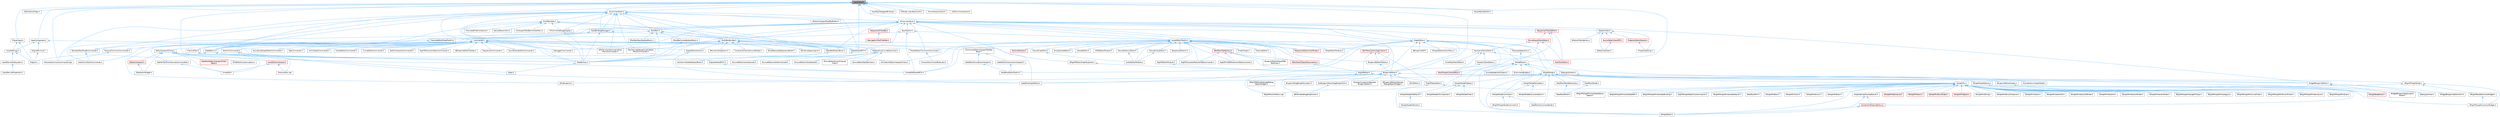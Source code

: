 digraph "InputChord.h"
{
 // INTERACTIVE_SVG=YES
 // LATEX_PDF_SIZE
  bgcolor="transparent";
  edge [fontname=Helvetica,fontsize=10,labelfontname=Helvetica,labelfontsize=10];
  node [fontname=Helvetica,fontsize=10,shape=box,height=0.2,width=0.4];
  Node1 [id="Node000001",label="InputChord.h",height=0.2,width=0.4,color="gray40", fillcolor="grey60", style="filled", fontcolor="black",tooltip=" "];
  Node1 -> Node2 [id="edge1_Node000001_Node000002",dir="back",color="steelblue1",style="solid",tooltip=" "];
  Node2 [id="Node000002",label="BlueprintEditor.h",height=0.2,width=0.4,color="grey40", fillcolor="white", style="filled",URL="$df/d7d/BlueprintEditor_8h.html",tooltip=" "];
  Node2 -> Node3 [id="edge2_Node000002_Node000003",dir="back",color="steelblue1",style="solid",tooltip=" "];
  Node3 [id="Node000003",label="BPVariableDragDropAction.h",height=0.2,width=0.4,color="grey40", fillcolor="white", style="filled",URL="$dd/d23/BPVariableDragDropAction_8h.html",tooltip=" "];
  Node2 -> Node4 [id="edge3_Node000002_Node000004",dir="back",color="steelblue1",style="solid",tooltip=" "];
  Node4 [id="Node000004",label="BlueprintDragDropMenuItem.h",height=0.2,width=0.4,color="grey40", fillcolor="white", style="filled",URL="$dc/deb/BlueprintDragDropMenuItem_8h.html",tooltip=" "];
  Node2 -> Node5 [id="edge4_Node000002_Node000005",dir="back",color="steelblue1",style="solid",tooltip=" "];
  Node5 [id="Node000005",label="BlueprintEditorModes.h",height=0.2,width=0.4,color="grey40", fillcolor="white", style="filled",URL="$d9/d70/BlueprintEditorModes_8h.html",tooltip=" "];
  Node5 -> Node6 [id="edge5_Node000005_Node000006",dir="back",color="steelblue1",style="solid",tooltip=" "];
  Node6 [id="Node000006",label="WidgetBlueprintApplication\lMode.h",height=0.2,width=0.4,color="grey40", fillcolor="white", style="filled",URL="$d3/d40/WidgetBlueprintApplicationMode_8h.html",tooltip=" "];
  Node2 -> Node7 [id="edge6_Node000002_Node000007",dir="back",color="steelblue1",style="solid",tooltip=" "];
  Node7 [id="Node000007",label="IDisplayClusterConfigurator\lBlueprintEditor.h",height=0.2,width=0.4,color="grey40", fillcolor="white", style="filled",URL="$dd/d4b/IDisplayClusterConfiguratorBlueprintEditor_8h.html",tooltip=" "];
  Node2 -> Node8 [id="edge7_Node000002_Node000008",dir="back",color="steelblue1",style="solid",tooltip=" "];
  Node8 [id="Node000008",label="MyBlueprintItemDragDropAction.h",height=0.2,width=0.4,color="grey40", fillcolor="white", style="filled",URL="$da/d11/MyBlueprintItemDragDropAction_8h.html",tooltip=" "];
  Node8 -> Node3 [id="edge8_Node000008_Node000003",dir="back",color="steelblue1",style="solid",tooltip=" "];
  Node2 -> Node9 [id="edge9_Node000002_Node000009",dir="back",color="steelblue1",style="solid",tooltip=" "];
  Node9 [id="Node000009",label="SBlueprintEditorSelected\lDebugObjectWidget.h",height=0.2,width=0.4,color="grey40", fillcolor="white", style="filled",URL="$de/d6c/SBlueprintEditorSelectedDebugObjectWidget_8h.html",tooltip=" "];
  Node2 -> Node10 [id="edge10_Node000002_Node000010",dir="back",color="steelblue1",style="solid",tooltip=" "];
  Node10 [id="Node000010",label="SMyBlueprint.h",height=0.2,width=0.4,color="grey40", fillcolor="white", style="filled",URL="$d3/d34/SMyBlueprint_8h.html",tooltip=" "];
  Node2 -> Node11 [id="edge11_Node000002_Node000011",dir="back",color="steelblue1",style="solid",tooltip=" "];
  Node11 [id="Node000011",label="SSCSEditor.h",height=0.2,width=0.4,color="grey40", fillcolor="white", style="filled",URL="$d0/d2e/SSCSEditor_8h.html",tooltip=" "];
  Node2 -> Node12 [id="edge12_Node000002_Node000012",dir="back",color="steelblue1",style="solid",tooltip=" "];
  Node12 [id="Node000012",label="WidgetBlueprintEditor.h",height=0.2,width=0.4,color="grey40", fillcolor="white", style="filled",URL="$d6/d04/WidgetBlueprintEditor_8h.html",tooltip=" "];
  Node12 -> Node13 [id="edge13_Node000012_Node000013",dir="back",color="steelblue1",style="solid",tooltip=" "];
  Node13 [id="Node000013",label="SDesignerView.h",height=0.2,width=0.4,color="grey40", fillcolor="white", style="filled",URL="$d2/d14/SDesignerView_8h.html",tooltip=" "];
  Node12 -> Node6 [id="edge14_Node000012_Node000006",dir="back",color="steelblue1",style="solid",tooltip=" "];
  Node12 -> Node14 [id="edge15_Node000012_Node000014",dir="back",color="steelblue1",style="solid",tooltip=" "];
  Node14 [id="Node000014",label="WidgetBlueprintEditorUtils.h",height=0.2,width=0.4,color="grey40", fillcolor="white", style="filled",URL="$d9/df7/WidgetBlueprintEditorUtils_8h.html",tooltip=" "];
  Node1 -> Node15 [id="edge16_Node000001_Node000015",dir="back",color="steelblue1",style="solid",tooltip=" "];
  Node15 [id="Node000015",label="EditorShowFlags.h",height=0.2,width=0.4,color="grey40", fillcolor="white", style="filled",URL="$d2/d28/EditorShowFlags_8h.html",tooltip=" "];
  Node1 -> Node16 [id="edge17_Node000001_Node000016",dir="back",color="steelblue1",style="solid",tooltip=" "];
  Node16 [id="Node000016",label="GraphEditor.h",height=0.2,width=0.4,color="grey40", fillcolor="white", style="filled",URL="$dc/dc5/GraphEditor_8h.html",tooltip=" "];
  Node16 -> Node2 [id="edge18_Node000016_Node000002",dir="back",color="steelblue1",style="solid",tooltip=" "];
  Node16 -> Node17 [id="edge19_Node000016_Node000017",dir="back",color="steelblue1",style="solid",tooltip=" "];
  Node17 [id="Node000017",label="DataflowEditorToolkit.h",height=0.2,width=0.4,color="grey40", fillcolor="white", style="filled",URL="$d8/d80/DataflowEditorToolkit_8h.html",tooltip=" "];
  Node16 -> Node18 [id="edge20_Node000016_Node000018",dir="back",color="steelblue1",style="solid",tooltip=" "];
  Node18 [id="Node000018",label="DataflowGraphEditor.h",height=0.2,width=0.4,color="grey40", fillcolor="white", style="filled",URL="$d4/dfa/DataflowGraphEditor_8h.html",tooltip=" "];
  Node16 -> Node19 [id="edge21_Node000016_Node000019",dir="back",color="steelblue1",style="solid",tooltip=" "];
  Node19 [id="Node000019",label="GraphEditorModule.h",height=0.2,width=0.4,color="grey40", fillcolor="white", style="filled",URL="$dc/db9/GraphEditorModule_8h.html",tooltip=" "];
  Node16 -> Node20 [id="edge22_Node000016_Node000020",dir="back",color="steelblue1",style="solid",tooltip=" "];
  Node20 [id="Node000020",label="MarqueeOperation.h",height=0.2,width=0.4,color="grey40", fillcolor="white", style="filled",URL="$df/d01/MarqueeOperation_8h.html",tooltip=" "];
  Node20 -> Node21 [id="edge23_Node000020_Node000021",dir="back",color="steelblue1",style="solid",tooltip=" "];
  Node21 [id="Node000021",label="SNodePanel.h",height=0.2,width=0.4,color="grey40", fillcolor="white", style="filled",URL="$da/db1/SNodePanel_8h.html",tooltip=" "];
  Node21 -> Node22 [id="edge24_Node000021_Node000022",dir="back",color="steelblue1",style="solid",tooltip=" "];
  Node22 [id="Node000022",label="KismetNodeInfoContext.h",height=0.2,width=0.4,color="grey40", fillcolor="white", style="filled",URL="$d3/dfc/KismetNodeInfoContext_8h.html",tooltip=" "];
  Node21 -> Node23 [id="edge25_Node000021_Node000023",dir="back",color="steelblue1",style="solid",tooltip=" "];
  Node23 [id="Node000023",label="RigVMEditor.h",height=0.2,width=0.4,color="grey40", fillcolor="white", style="filled",URL="$d3/d13/RigVMEditor_8h.html",tooltip=" "];
  Node23 -> Node24 [id="edge26_Node000023_Node000024",dir="back",color="steelblue1",style="solid",tooltip=" "];
  Node24 [id="Node000024",label="RigVMNewEditor.h",height=0.2,width=0.4,color="grey40", fillcolor="white", style="filled",URL="$df/dd1/RigVMNewEditor_8h.html",tooltip=" "];
  Node24 -> Node25 [id="edge27_Node000024_Node000025",dir="back",color="steelblue1",style="solid",tooltip=" "];
  Node25 [id="Node000025",label="RigVMGraphDetailCustomization.h",height=0.2,width=0.4,color="grey40", fillcolor="white", style="filled",URL="$da/d8c/RigVMGraphDetailCustomization_8h.html",tooltip=" "];
  Node24 -> Node26 [id="edge28_Node000024_Node000026",dir="back",color="steelblue1",style="solid",tooltip=" "];
  Node26 [id="Node000026",label="SRigVMActionMenu.cpp",height=0.2,width=0.4,color="grey40", fillcolor="white", style="filled",URL="$dc/d4c/SRigVMActionMenu_8cpp.html",tooltip=" "];
  Node23 -> Node26 [id="edge29_Node000023_Node000026",dir="back",color="steelblue1",style="solid",tooltip=" "];
  Node23 -> Node27 [id="edge30_Node000023_Node000027",dir="back",color="steelblue1",style="solid",tooltip=" "];
  Node27 [id="Node000027",label="SRigVMEditorSelectedDebug\lObjectWidget.h",height=0.2,width=0.4,color="grey40", fillcolor="white", style="filled",URL="$d9/dcd/SRigVMEditorSelectedDebugObjectWidget_8h.html",tooltip=" "];
  Node21 -> Node28 [id="edge31_Node000021_Node000028",dir="back",color="steelblue1",style="solid",tooltip=" "];
  Node28 [id="Node000028",label="SCommentBubble.h",height=0.2,width=0.4,color="grey40", fillcolor="white", style="filled",URL="$d9/d84/SCommentBubble_8h.html",tooltip=" "];
  Node21 -> Node29 [id="edge32_Node000021_Node000029",dir="back",color="steelblue1",style="solid",tooltip=" "];
  Node29 [id="Node000029",label="SDesignSurface.h",height=0.2,width=0.4,color="grey40", fillcolor="white", style="filled",URL="$d0/d2a/SDesignSurface_8h.html",tooltip=" "];
  Node29 -> Node13 [id="edge33_Node000029_Node000013",dir="back",color="steelblue1",style="solid",tooltip=" "];
  Node21 -> Node30 [id="edge34_Node000021_Node000030",dir="back",color="steelblue1",style="solid",tooltip=" "];
  Node30 [id="Node000030",label="SGraphNode.h",height=0.2,width=0.4,color="grey40", fillcolor="white", style="filled",URL="$d2/d30/SGraphNode_8h.html",tooltip=" "];
  Node30 -> Node18 [id="edge35_Node000030_Node000018",dir="back",color="steelblue1",style="solid",tooltip=" "];
  Node30 -> Node31 [id="edge36_Node000030_Node000031",dir="back",color="steelblue1",style="solid",tooltip=" "];
  Node31 [id="Node000031",label="DataflowSCommentNode.h",height=0.2,width=0.4,color="grey40", fillcolor="white", style="filled",URL="$de/dd7/DataflowSCommentNode_8h.html",tooltip=" "];
  Node30 -> Node32 [id="edge37_Node000030_Node000032",dir="back",color="steelblue1",style="solid",tooltip=" "];
  Node32 [id="Node000032",label="DataflowSNode.h",height=0.2,width=0.4,color="grey40", fillcolor="white", style="filled",URL="$d8/d5a/DataflowSNode_8h.html",tooltip=" "];
  Node32 -> Node33 [id="edge38_Node000032_Node000033",dir="back",color="steelblue1",style="solid",tooltip=" "];
  Node33 [id="Node000033",label="DataflowEditor.h",height=0.2,width=0.4,color="grey40", fillcolor="white", style="filled",URL="$d9/d93/DataflowEditor_8h.html",tooltip=" "];
  Node30 -> Node34 [id="edge39_Node000030_Node000034",dir="back",color="steelblue1",style="solid",tooltip=" "];
  Node34 [id="Node000034",label="DataflowSNodeFactories.h",height=0.2,width=0.4,color="grey40", fillcolor="white", style="filled",URL="$dc/d28/DataflowSNodeFactories_8h.html",tooltip=" "];
  Node34 -> Node33 [id="edge40_Node000034_Node000033",dir="back",color="steelblue1",style="solid",tooltip=" "];
  Node30 -> Node35 [id="edge41_Node000030_Node000035",dir="back",color="steelblue1",style="solid",tooltip=" "];
  Node35 [id="Node000035",label="SGraphNodeDefault.h",height=0.2,width=0.4,color="grey40", fillcolor="white", style="filled",URL="$de/daa/SGraphNodeDefault_8h.html",tooltip=" "];
  Node35 -> Node36 [id="edge42_Node000035_Node000036",dir="back",color="steelblue1",style="solid",tooltip=" "];
  Node36 [id="Node000036",label="SGraphNodeKnot.h",height=0.2,width=0.4,color="red", fillcolor="#FFF0F0", style="filled",URL="$da/da5/SGraphNodeKnot_8h.html",tooltip=" "];
  Node30 -> Node38 [id="edge43_Node000030_Node000038",dir="back",color="steelblue1",style="solid",tooltip=" "];
  Node38 [id="Node000038",label="SGraphNodeK2Base.h",height=0.2,width=0.4,color="grey40", fillcolor="white", style="filled",URL="$de/d4a/SGraphNodeK2Base_8h.html",tooltip=" "];
  Node38 -> Node39 [id="edge44_Node000038_Node000039",dir="back",color="steelblue1",style="solid",tooltip=" "];
  Node39 [id="Node000039",label="SGraphNodeK2Composite.h",height=0.2,width=0.4,color="grey40", fillcolor="white", style="filled",URL="$d9/d1f/SGraphNodeK2Composite_8h.html",tooltip=" "];
  Node38 -> Node40 [id="edge45_Node000038_Node000040",dir="back",color="steelblue1",style="solid",tooltip=" "];
  Node40 [id="Node000040",label="SGraphNodeK2Default.h",height=0.2,width=0.4,color="grey40", fillcolor="white", style="filled",URL="$d6/dba/SGraphNodeK2Default_8h.html",tooltip=" "];
  Node40 -> Node41 [id="edge46_Node000040_Node000041",dir="back",color="steelblue1",style="solid",tooltip=" "];
  Node41 [id="Node000041",label="SGraphNodeK2Event.h",height=0.2,width=0.4,color="grey40", fillcolor="white", style="filled",URL="$de/d09/SGraphNodeK2Event_8h.html",tooltip=" "];
  Node38 -> Node42 [id="edge47_Node000038_Node000042",dir="back",color="steelblue1",style="solid",tooltip=" "];
  Node42 [id="Node000042",label="SGraphNodeK2Var.h",height=0.2,width=0.4,color="grey40", fillcolor="white", style="filled",URL="$d3/d75/SGraphNodeK2Var_8h.html",tooltip=" "];
  Node30 -> Node43 [id="edge48_Node000030_Node000043",dir="back",color="steelblue1",style="solid",tooltip=" "];
  Node43 [id="Node000043",label="SGraphNodeResizable.h",height=0.2,width=0.4,color="grey40", fillcolor="white", style="filled",URL="$da/d09/SGraphNodeResizable_8h.html",tooltip=" "];
  Node43 -> Node44 [id="edge49_Node000043_Node000044",dir="back",color="steelblue1",style="solid",tooltip=" "];
  Node44 [id="Node000044",label="SGraphNodeComment.h",height=0.2,width=0.4,color="grey40", fillcolor="white", style="filled",URL="$d7/db6/SGraphNodeComment_8h.html",tooltip=" "];
  Node44 -> Node31 [id="edge50_Node000044_Node000031",dir="back",color="steelblue1",style="solid",tooltip=" "];
  Node44 -> Node45 [id="edge51_Node000044_Node000045",dir="back",color="steelblue1",style="solid",tooltip=" "];
  Node45 [id="Node000045",label="SRigVMGraphNodeComment.h",height=0.2,width=0.4,color="grey40", fillcolor="white", style="filled",URL="$d0/d18/SRigVMGraphNodeComment_8h.html",tooltip=" "];
  Node43 -> Node46 [id="edge52_Node000043_Node000046",dir="back",color="steelblue1",style="solid",tooltip=" "];
  Node46 [id="Node000046",label="SGraphNodeDocumentation.h",height=0.2,width=0.4,color="grey40", fillcolor="white", style="filled",URL="$de/d42/SGraphNodeDocumentation_8h.html",tooltip=" "];
  Node30 -> Node47 [id="edge53_Node000030_Node000047",dir="back",color="steelblue1",style="solid",tooltip=" "];
  Node47 [id="Node000047",label="SGraphPanel.h",height=0.2,width=0.4,color="grey40", fillcolor="white", style="filled",URL="$d2/dcf/SGraphPanel_8h.html",tooltip=" "];
  Node30 -> Node48 [id="edge54_Node000030_Node000048",dir="back",color="steelblue1",style="solid",tooltip=" "];
  Node48 [id="Node000048",label="SGraphPin.h",height=0.2,width=0.4,color="grey40", fillcolor="white", style="filled",URL="$d1/dd1/SGraphPin_8h.html",tooltip=" "];
  Node48 -> Node49 [id="edge55_Node000048_Node000049",dir="back",color="steelblue1",style="solid",tooltip=" "];
  Node49 [id="Node000049",label="ConnectionDrawingPolicy.h",height=0.2,width=0.4,color="red", fillcolor="#FFF0F0", style="filled",URL="$d5/dc8/ConnectionDrawingPolicy_8h.html",tooltip=" "];
  Node49 -> Node47 [id="edge56_Node000049_Node000047",dir="back",color="steelblue1",style="solid",tooltip=" "];
  Node48 -> Node54 [id="edge57_Node000048_Node000054",dir="back",color="steelblue1",style="solid",tooltip=" "];
  Node54 [id="Node000054",label="DataflowSPin.h",height=0.2,width=0.4,color="grey40", fillcolor="white", style="filled",URL="$d2/de1/DataflowSPin_8h.html",tooltip=" "];
  Node48 -> Node55 [id="edge58_Node000048_Node000055",dir="back",color="steelblue1",style="solid",tooltip=" "];
  Node55 [id="Node000055",label="GraphSplineOverlapResult.h",height=0.2,width=0.4,color="grey40", fillcolor="white", style="filled",URL="$dc/d14/GraphSplineOverlapResult_8h.html",tooltip=" "];
  Node55 -> Node49 [id="edge59_Node000055_Node000049",dir="back",color="steelblue1",style="solid",tooltip=" "];
  Node55 -> Node47 [id="edge60_Node000055_Node000047",dir="back",color="steelblue1",style="solid",tooltip=" "];
  Node48 -> Node25 [id="edge61_Node000048_Node000025",dir="back",color="steelblue1",style="solid",tooltip=" "];
  Node48 -> Node36 [id="edge62_Node000048_Node000036",dir="back",color="steelblue1",style="solid",tooltip=" "];
  Node48 -> Node47 [id="edge63_Node000048_Node000047",dir="back",color="steelblue1",style="solid",tooltip=" "];
  Node48 -> Node56 [id="edge64_Node000048_Node000056",dir="back",color="steelblue1",style="solid",tooltip=" "];
  Node56 [id="Node000056",label="SGraphPinBool.h",height=0.2,width=0.4,color="grey40", fillcolor="white", style="filled",URL="$d8/d82/SGraphPinBool_8h.html",tooltip=" "];
  Node48 -> Node57 [id="edge65_Node000048_Node000057",dir="back",color="steelblue1",style="solid",tooltip=" "];
  Node57 [id="Node000057",label="SGraphPinColor.h",height=0.2,width=0.4,color="grey40", fillcolor="white", style="filled",URL="$dd/d8d/SGraphPinColor_8h.html",tooltip=" "];
  Node48 -> Node58 [id="edge66_Node000048_Node000058",dir="back",color="steelblue1",style="solid",tooltip=" "];
  Node58 [id="Node000058",label="SGraphPinEnum.h",height=0.2,width=0.4,color="grey40", fillcolor="white", style="filled",URL="$dc/d1a/SGraphPinEnum_8h.html",tooltip=" "];
  Node48 -> Node59 [id="edge67_Node000048_Node000059",dir="back",color="steelblue1",style="solid",tooltip=" "];
  Node59 [id="Node000059",label="SGraphPinExec.h",height=0.2,width=0.4,color="grey40", fillcolor="white", style="filled",URL="$d1/d4c/SGraphPinExec_8h.html",tooltip=" "];
  Node48 -> Node60 [id="edge68_Node000048_Node000060",dir="back",color="steelblue1",style="solid",tooltip=" "];
  Node60 [id="Node000060",label="SGraphPinNameList.h",height=0.2,width=0.4,color="red", fillcolor="#FFF0F0", style="filled",URL="$d4/d09/SGraphPinNameList_8h.html",tooltip=" "];
  Node48 -> Node62 [id="edge69_Node000048_Node000062",dir="back",color="steelblue1",style="solid",tooltip=" "];
  Node62 [id="Node000062",label="SGraphPinNum.h",height=0.2,width=0.4,color="red", fillcolor="#FFF0F0", style="filled",URL="$d7/da4/SGraphPinNum_8h.html",tooltip=" "];
  Node48 -> Node64 [id="edge70_Node000048_Node000064",dir="back",color="steelblue1",style="solid",tooltip=" "];
  Node64 [id="Node000064",label="SGraphPinNumSlider.h",height=0.2,width=0.4,color="red", fillcolor="#FFF0F0", style="filled",URL="$d5/d00/SGraphPinNumSlider_8h.html",tooltip=" "];
  Node48 -> Node66 [id="edge71_Node000048_Node000066",dir="back",color="steelblue1",style="solid",tooltip=" "];
  Node66 [id="Node000066",label="SGraphPinObject.h",height=0.2,width=0.4,color="red", fillcolor="#FFF0F0", style="filled",URL="$da/dd6/SGraphPinObject_8h.html",tooltip=" "];
  Node48 -> Node68 [id="edge72_Node000048_Node000068",dir="back",color="steelblue1",style="solid",tooltip=" "];
  Node68 [id="Node000068",label="SGraphPinString.h",height=0.2,width=0.4,color="grey40", fillcolor="white", style="filled",URL="$d0/d49/SGraphPinString_8h.html",tooltip=" "];
  Node48 -> Node69 [id="edge73_Node000048_Node000069",dir="back",color="steelblue1",style="solid",tooltip=" "];
  Node69 [id="Node000069",label="SGraphPinStructInstance.h",height=0.2,width=0.4,color="grey40", fillcolor="white", style="filled",URL="$db/d8b/SGraphPinStructInstance_8h.html",tooltip=" "];
  Node48 -> Node70 [id="edge74_Node000048_Node000070",dir="back",color="steelblue1",style="solid",tooltip=" "];
  Node70 [id="Node000070",label="SGraphPinVector.h",height=0.2,width=0.4,color="grey40", fillcolor="white", style="filled",URL="$d8/de7/SGraphPinVector_8h.html",tooltip=" "];
  Node48 -> Node71 [id="edge75_Node000048_Node000071",dir="back",color="steelblue1",style="solid",tooltip=" "];
  Node71 [id="Node000071",label="SGraphPinVector2D.h",height=0.2,width=0.4,color="grey40", fillcolor="white", style="filled",URL="$d7/d67/SGraphPinVector2D_8h.html",tooltip=" "];
  Node48 -> Node72 [id="edge76_Node000048_Node000072",dir="back",color="steelblue1",style="solid",tooltip=" "];
  Node72 [id="Node000072",label="SGraphPinVector2DSlider.h",height=0.2,width=0.4,color="grey40", fillcolor="white", style="filled",URL="$d7/d05/SGraphPinVector2DSlider_8h.html",tooltip=" "];
  Node48 -> Node73 [id="edge77_Node000048_Node000073",dir="back",color="steelblue1",style="solid",tooltip=" "];
  Node73 [id="Node000073",label="SGraphPinVector4.h",height=0.2,width=0.4,color="grey40", fillcolor="white", style="filled",URL="$d4/d94/SGraphPinVector4_8h.html",tooltip=" "];
  Node48 -> Node74 [id="edge78_Node000048_Node000074",dir="back",color="steelblue1",style="solid",tooltip=" "];
  Node74 [id="Node000074",label="SGraphPinVector4Slider.h",height=0.2,width=0.4,color="grey40", fillcolor="white", style="filled",URL="$d9/db8/SGraphPinVector4Slider_8h.html",tooltip=" "];
  Node48 -> Node75 [id="edge79_Node000048_Node000075",dir="back",color="steelblue1",style="solid",tooltip=" "];
  Node75 [id="Node000075",label="SGraphPinVectorSlider.h",height=0.2,width=0.4,color="grey40", fillcolor="white", style="filled",URL="$dc/d38/SGraphPinVectorSlider_8h.html",tooltip=" "];
  Node48 -> Node76 [id="edge80_Node000048_Node000076",dir="back",color="steelblue1",style="solid",tooltip=" "];
  Node76 [id="Node000076",label="SRigVMGraphChangePinType.h",height=0.2,width=0.4,color="grey40", fillcolor="white", style="filled",URL="$d4/da7/SRigVMGraphChangePinType_8h.html",tooltip=" "];
  Node48 -> Node77 [id="edge81_Node000048_Node000077",dir="back",color="steelblue1",style="solid",tooltip=" "];
  Node77 [id="Node000077",label="SRigVMGraphPinCategory.h",height=0.2,width=0.4,color="grey40", fillcolor="white", style="filled",URL="$da/d67/SRigVMGraphPinCategory_8h.html",tooltip=" "];
  Node48 -> Node78 [id="edge82_Node000048_Node000078",dir="back",color="steelblue1",style="solid",tooltip=" "];
  Node78 [id="Node000078",label="SRigVMGraphPinCurveFloat.h",height=0.2,width=0.4,color="grey40", fillcolor="white", style="filled",URL="$d3/d13/SRigVMGraphPinCurveFloat_8h.html",tooltip=" "];
  Node48 -> Node79 [id="edge83_Node000048_Node000079",dir="back",color="steelblue1",style="solid",tooltip=" "];
  Node79 [id="Node000079",label="SRigVMGraphPinEnumPicker.h",height=0.2,width=0.4,color="grey40", fillcolor="white", style="filled",URL="$d9/dd1/SRigVMGraphPinEnumPicker_8h.html",tooltip=" "];
  Node48 -> Node80 [id="edge84_Node000048_Node000080",dir="back",color="steelblue1",style="solid",tooltip=" "];
  Node80 [id="Node000080",label="SRigVMGraphPinNameList.h",height=0.2,width=0.4,color="grey40", fillcolor="white", style="filled",URL="$d7/dfc/SRigVMGraphPinNameList_8h.html",tooltip=" "];
  Node48 -> Node81 [id="edge85_Node000048_Node000081",dir="back",color="steelblue1",style="solid",tooltip=" "];
  Node81 [id="Node000081",label="SRigVMGraphPinQuat.h",height=0.2,width=0.4,color="grey40", fillcolor="white", style="filled",URL="$de/dda/SRigVMGraphPinQuat_8h.html",tooltip=" "];
  Node48 -> Node82 [id="edge86_Node000048_Node000082",dir="back",color="steelblue1",style="solid",tooltip=" "];
  Node82 [id="Node000082",label="SRigVMGraphPinUserDataName\lSpace.h",height=0.2,width=0.4,color="grey40", fillcolor="white", style="filled",URL="$d7/dfd/SRigVMGraphPinUserDataNameSpace_8h.html",tooltip=" "];
  Node48 -> Node83 [id="edge87_Node000048_Node000083",dir="back",color="steelblue1",style="solid",tooltip=" "];
  Node83 [id="Node000083",label="SRigVMGraphPinUserDataPath.h",height=0.2,width=0.4,color="grey40", fillcolor="white", style="filled",URL="$d5/d31/SRigVMGraphPinUserDataPath_8h.html",tooltip=" "];
  Node48 -> Node84 [id="edge88_Node000048_Node000084",dir="back",color="steelblue1",style="solid",tooltip=" "];
  Node84 [id="Node000084",label="SRigVMGraphPinVariableBinding.h",height=0.2,width=0.4,color="grey40", fillcolor="white", style="filled",URL="$db/dca/SRigVMGraphPinVariableBinding_8h.html",tooltip=" "];
  Node48 -> Node85 [id="edge89_Node000048_Node000085",dir="back",color="steelblue1",style="solid",tooltip=" "];
  Node85 [id="Node000085",label="SRigVMGraphPinVariableName.h",height=0.2,width=0.4,color="grey40", fillcolor="white", style="filled",URL="$d0/da1/SRigVMGraphPinVariableName_8h.html",tooltip=" "];
  Node48 -> Node86 [id="edge90_Node000048_Node000086",dir="back",color="steelblue1",style="solid",tooltip=" "];
  Node86 [id="Node000086",label="SRigVMSwapFunctionsWidget.h",height=0.2,width=0.4,color="grey40", fillcolor="white", style="filled",URL="$d0/da2/SRigVMSwapFunctionsWidget_8h.html",tooltip=" "];
  Node30 -> Node87 [id="edge91_Node000030_Node000087",dir="back",color="steelblue1",style="solid",tooltip=" "];
  Node87 [id="Node000087",label="SRigVMGraphNode.h",height=0.2,width=0.4,color="grey40", fillcolor="white", style="filled",URL="$d0/d1e/SRigVMGraphNode_8h.html",tooltip=" "];
  Node87 -> Node25 [id="edge92_Node000087_Node000025",dir="back",color="steelblue1",style="solid",tooltip=" "];
  Node87 -> Node88 [id="edge93_Node000087_Node000088",dir="back",color="steelblue1",style="solid",tooltip=" "];
  Node88 [id="Node000088",label="SRigVMNodePreviewWidget.h",height=0.2,width=0.4,color="grey40", fillcolor="white", style="filled",URL="$d5/d72/SRigVMNodePreviewWidget_8h.html",tooltip=" "];
  Node88 -> Node86 [id="edge94_Node000088_Node000086",dir="back",color="steelblue1",style="solid",tooltip=" "];
  Node87 -> Node86 [id="edge95_Node000087_Node000086",dir="back",color="steelblue1",style="solid",tooltip=" "];
  Node30 -> Node89 [id="edge96_Node000030_Node000089",dir="back",color="steelblue1",style="solid",tooltip=" "];
  Node89 [id="Node000089",label="SoundSubmixGraphNode.h",height=0.2,width=0.4,color="grey40", fillcolor="white", style="filled",URL="$d5/d09/SoundSubmixGraphNode_8h.html",tooltip=" "];
  Node21 -> Node44 [id="edge97_Node000021_Node000044",dir="back",color="steelblue1",style="solid",tooltip=" "];
  Node21 -> Node38 [id="edge98_Node000021_Node000038",dir="back",color="steelblue1",style="solid",tooltip=" "];
  Node21 -> Node47 [id="edge99_Node000021_Node000047",dir="back",color="steelblue1",style="solid",tooltip=" "];
  Node16 -> Node23 [id="edge100_Node000016_Node000023",dir="back",color="steelblue1",style="solid",tooltip=" "];
  Node16 -> Node90 [id="edge101_Node000016_Node000090",dir="back",color="steelblue1",style="solid",tooltip=" "];
  Node90 [id="Node000090",label="SBlueprintDiff.h",height=0.2,width=0.4,color="grey40", fillcolor="white", style="filled",URL="$de/d6d/SBlueprintDiff_8h.html",tooltip=" "];
  Node16 -> Node91 [id="edge102_Node000016_Node000091",dir="back",color="steelblue1",style="solid",tooltip=" "];
  Node91 [id="Node000091",label="SGraphEditorActionMenu.h",height=0.2,width=0.4,color="grey40", fillcolor="white", style="filled",URL="$dd/d8d/SGraphEditorActionMenu_8h.html",tooltip=" "];
  Node16 -> Node30 [id="edge103_Node000016_Node000030",dir="back",color="steelblue1",style="solid",tooltip=" "];
  Node16 -> Node47 [id="edge104_Node000016_Node000047",dir="back",color="steelblue1",style="solid",tooltip=" "];
  Node16 -> Node21 [id="edge105_Node000016_Node000021",dir="back",color="steelblue1",style="solid",tooltip=" "];
  Node16 -> Node92 [id="edge106_Node000016_Node000092",dir="back",color="steelblue1",style="solid",tooltip=" "];
  Node92 [id="Node000092",label="UnrealEdSharedPCH.h",height=0.2,width=0.4,color="grey40", fillcolor="white", style="filled",URL="$d1/de6/UnrealEdSharedPCH_8h.html",tooltip=" "];
  Node16 -> Node12 [id="edge107_Node000016_Node000012",dir="back",color="steelblue1",style="solid",tooltip=" "];
  Node1 -> Node93 [id="edge108_Node000001_Node000093",dir="back",color="steelblue1",style="solid",tooltip=" "];
  Node93 [id="Node000093",label="InputBindingManager.h",height=0.2,width=0.4,color="grey40", fillcolor="white", style="filled",URL="$dd/dcd/InputBindingManager_8h.html",tooltip=" "];
  Node93 -> Node94 [id="edge109_Node000093_Node000094",dir="back",color="steelblue1",style="solid",tooltip=" "];
  Node94 [id="Node000094",label="Commands.h",height=0.2,width=0.4,color="grey40", fillcolor="white", style="filled",URL="$d9/db3/Commands_8h.html",tooltip=" "];
  Node94 -> Node95 [id="edge110_Node000094_Node000095",dir="back",color="steelblue1",style="solid",tooltip=" "];
  Node95 [id="Node000095",label="AnimGraphCommands.h",height=0.2,width=0.4,color="grey40", fillcolor="white", style="filled",URL="$d8/d15/AnimGraphCommands_8h.html",tooltip=" "];
  Node94 -> Node96 [id="edge111_Node000094_Node000096",dir="back",color="steelblue1",style="solid",tooltip=" "];
  Node96 [id="Node000096",label="CacheEditorCommands.h",height=0.2,width=0.4,color="grey40", fillcolor="white", style="filled",URL="$d9/d0a/CacheEditorCommands_8h.html",tooltip=" "];
  Node94 -> Node97 [id="edge112_Node000094_Node000097",dir="back",color="steelblue1",style="solid",tooltip=" "];
  Node97 [id="Node000097",label="CurveEditorCommands.h",height=0.2,width=0.4,color="grey40", fillcolor="white", style="filled",URL="$d5/d47/CurveEditorCommands_8h.html",tooltip=" "];
  Node94 -> Node98 [id="edge113_Node000094_Node000098",dir="back",color="steelblue1",style="solid",tooltip=" "];
  Node98 [id="Node000098",label="DebuggerCommands.h",height=0.2,width=0.4,color="grey40", fillcolor="white", style="filled",URL="$dc/da1/DebuggerCommands_8h.html",tooltip=" "];
  Node94 -> Node99 [id="edge114_Node000094_Node000099",dir="back",color="steelblue1",style="solid",tooltip=" "];
  Node99 [id="Node000099",label="EditorViewportClient.h",height=0.2,width=0.4,color="grey40", fillcolor="white", style="filled",URL="$d4/d41/EditorViewportClient_8h.html",tooltip=" "];
  Node99 -> Node100 [id="edge115_Node000099_Node000100",dir="back",color="steelblue1",style="solid",tooltip=" "];
  Node100 [id="Node000100",label="AnimationEditorViewportClient.h",height=0.2,width=0.4,color="grey40", fillcolor="white", style="filled",URL="$d1/d45/AnimationEditorViewportClient_8h.html",tooltip=" "];
  Node99 -> Node101 [id="edge116_Node000099_Node000101",dir="back",color="steelblue1",style="solid",tooltip=" "];
  Node101 [id="Node000101",label="DataflowEditorViewportClient\lBase.h",height=0.2,width=0.4,color="red", fillcolor="#FFF0F0", style="filled",URL="$d8/ddd/DataflowEditorViewportClientBase_8h.html",tooltip=" "];
  Node99 -> Node104 [id="edge117_Node000099_Node000104",dir="back",color="steelblue1",style="solid",tooltip=" "];
  Node104 [id="Node000104",label="ISCSEditorCustomization.h",height=0.2,width=0.4,color="grey40", fillcolor="white", style="filled",URL="$de/d19/ISCSEditorCustomization_8h.html",tooltip=" "];
  Node99 -> Node105 [id="edge118_Node000099_Node000105",dir="back",color="steelblue1",style="solid",tooltip=" "];
  Node105 [id="Node000105",label="LevelEditorViewport.h",height=0.2,width=0.4,color="red", fillcolor="#FFF0F0", style="filled",URL="$d4/ddf/LevelEditorViewport_8h.html",tooltip=" "];
  Node105 -> Node110 [id="edge119_Node000105_Node000110",dir="back",color="steelblue1",style="solid",tooltip=" "];
  Node110 [id="Node000110",label="FractureTool.cpp",height=0.2,width=0.4,color="grey40", fillcolor="white", style="filled",URL="$dc/d9a/FractureTool_8cpp.html",tooltip=" "];
  Node105 -> Node111 [id="edge120_Node000105_Node000111",dir="back",color="steelblue1",style="solid",tooltip=" "];
  Node111 [id="Node000111",label="UnrealEd.h",height=0.2,width=0.4,color="grey40", fillcolor="white", style="filled",URL="$d2/d5f/UnrealEd_8h.html",tooltip=" "];
  Node99 -> Node112 [id="edge121_Node000099_Node000112",dir="back",color="steelblue1",style="solid",tooltip=" "];
  Node112 [id="Node000112",label="SEditorViewport.h",height=0.2,width=0.4,color="red", fillcolor="#FFF0F0", style="filled",URL="$dd/de0/SEditorViewport_8h.html",tooltip=" "];
  Node112 -> Node122 [id="edge122_Node000112_Node000122",dir="back",color="steelblue1",style="solid",tooltip=" "];
  Node122 [id="Node000122",label="SSkeletonWidget.h",height=0.2,width=0.4,color="grey40", fillcolor="white", style="filled",URL="$dd/da7/SSkeletonWidget_8h.html",tooltip=" "];
  Node99 -> Node122 [id="edge123_Node000099_Node000122",dir="back",color="steelblue1",style="solid",tooltip=" "];
  Node99 -> Node111 [id="edge124_Node000099_Node000111",dir="back",color="steelblue1",style="solid",tooltip=" "];
  Node99 -> Node92 [id="edge125_Node000099_Node000092",dir="back",color="steelblue1",style="solid",tooltip=" "];
  Node94 -> Node123 [id="edge126_Node000094_Node000123",dir="back",color="steelblue1",style="solid",tooltip=" "];
  Node123 [id="Node000123",label="EditorViewportCommands.h",height=0.2,width=0.4,color="grey40", fillcolor="white", style="filled",URL="$d9/de5/EditorViewportCommands_8h.html",tooltip=" "];
  Node94 -> Node124 [id="edge127_Node000094_Node000124",dir="back",color="steelblue1",style="solid",tooltip=" "];
  Node124 [id="Node000124",label="GPUSkinCacheVisualization\lMenuCommands.h",height=0.2,width=0.4,color="grey40", fillcolor="white", style="filled",URL="$d4/d2e/GPUSkinCacheVisualizationMenuCommands_8h.html",tooltip=" "];
  Node94 -> Node125 [id="edge128_Node000094_Node000125",dir="back",color="steelblue1",style="solid",tooltip=" "];
  Node125 [id="Node000125",label="GatherTextFromSourceCommandlet.h",height=0.2,width=0.4,color="grey40", fillcolor="white", style="filled",URL="$d7/ddb/GatherTextFromSourceCommandlet_8h.html",tooltip=" "];
  Node125 -> Node111 [id="edge129_Node000125_Node000111",dir="back",color="steelblue1",style="solid",tooltip=" "];
  Node94 -> Node126 [id="edge130_Node000094_Node000126",dir="back",color="steelblue1",style="solid",tooltip=" "];
  Node126 [id="Node000126",label="GenericCommands.h",height=0.2,width=0.4,color="grey40", fillcolor="white", style="filled",URL="$d8/d81/GenericCommands_8h.html",tooltip=" "];
  Node126 -> Node18 [id="edge131_Node000126_Node000018",dir="back",color="steelblue1",style="solid",tooltip=" "];
  Node126 -> Node127 [id="edge132_Node000126_Node000127",dir="back",color="steelblue1",style="solid",tooltip=" "];
  Node127 [id="Node000127",label="SlateExtras.h",height=0.2,width=0.4,color="grey40", fillcolor="white", style="filled",URL="$d8/dec/SlateExtras_8h.html",tooltip=" "];
  Node127 -> Node128 [id="edge133_Node000127_Node000128",dir="back",color="steelblue1",style="solid",tooltip=" "];
  Node128 [id="Node000128",label="Slate.h",height=0.2,width=0.4,color="grey40", fillcolor="white", style="filled",URL="$d2/dc0/Slate_8h.html",tooltip=" "];
  Node94 -> Node129 [id="edge134_Node000094_Node000129",dir="back",color="steelblue1",style="solid",tooltip=" "];
  Node129 [id="Node000129",label="GlobalEditorCommonCommands.h",height=0.2,width=0.4,color="grey40", fillcolor="white", style="filled",URL="$d3/d5f/GlobalEditorCommonCommands_8h.html",tooltip=" "];
  Node129 -> Node130 [id="edge135_Node000129_Node000130",dir="back",color="steelblue1",style="solid",tooltip=" "];
  Node130 [id="Node000130",label="FConsoleCommandExecutor.h",height=0.2,width=0.4,color="grey40", fillcolor="white", style="filled",URL="$d4/db0/FConsoleCommandExecutor_8h.html",tooltip=" "];
  Node94 -> Node131 [id="edge136_Node000094_Node000131",dir="back",color="steelblue1",style="solid",tooltip=" "];
  Node131 [id="Node000131",label="GraphEditorActions.h",height=0.2,width=0.4,color="grey40", fillcolor="white", style="filled",URL="$db/df3/GraphEditorActions_8h.html",tooltip=" "];
  Node131 -> Node18 [id="edge137_Node000131_Node000018",dir="back",color="steelblue1",style="solid",tooltip=" "];
  Node94 -> Node132 [id="edge138_Node000094_Node000132",dir="back",color="steelblue1",style="solid",tooltip=" "];
  Node132 [id="Node000132",label="InteractiveToolsCommands.h",height=0.2,width=0.4,color="grey40", fillcolor="white", style="filled",URL="$d5/d5e/InteractiveToolsCommands_8h.html",tooltip=" "];
  Node94 -> Node133 [id="edge139_Node000094_Node000133",dir="back",color="steelblue1",style="solid",tooltip=" "];
  Node133 [id="Node000133",label="PersonaCommonCommands.h",height=0.2,width=0.4,color="grey40", fillcolor="white", style="filled",URL="$d6/d3f/PersonaCommonCommands_8h.html",tooltip=" "];
  Node133 -> Node134 [id="edge140_Node000133_Node000134",dir="back",color="steelblue1",style="solid",tooltip=" "];
  Node134 [id="Node000134",label="PersonaCommonCommands.cpp",height=0.2,width=0.4,color="grey40", fillcolor="white", style="filled",URL="$d6/d4b/PersonaCommonCommands_8cpp.html",tooltip=" "];
  Node94 -> Node135 [id="edge141_Node000094_Node000135",dir="back",color="steelblue1",style="solid",tooltip=" "];
  Node135 [id="Node000135",label="RayTracingDebugVisualization\lMenuCommands.h",height=0.2,width=0.4,color="grey40", fillcolor="white", style="filled",URL="$de/d4c/RayTracingDebugVisualizationMenuCommands_8h.html",tooltip=" "];
  Node94 -> Node136 [id="edge142_Node000094_Node000136",dir="back",color="steelblue1",style="solid",tooltip=" "];
  Node136 [id="Node000136",label="RigVMExecutionStackCommands.h",height=0.2,width=0.4,color="grey40", fillcolor="white", style="filled",URL="$d9/db7/RigVMExecutionStackCommands_8h.html",tooltip=" "];
  Node94 -> Node137 [id="edge143_Node000094_Node000137",dir="back",color="steelblue1",style="solid",tooltip=" "];
  Node137 [id="Node000137",label="SBlueprintEditorToolbar.h",height=0.2,width=0.4,color="grey40", fillcolor="white", style="filled",URL="$db/df2/SBlueprintEditorToolbar_8h.html",tooltip=" "];
  Node94 -> Node10 [id="edge144_Node000094_Node000010",dir="back",color="steelblue1",style="solid",tooltip=" "];
  Node94 -> Node138 [id="edge145_Node000094_Node000138",dir="back",color="steelblue1",style="solid",tooltip=" "];
  Node138 [id="Node000138",label="SRigVMEditorGraphExplorer.h",height=0.2,width=0.4,color="grey40", fillcolor="white", style="filled",URL="$db/d11/SRigVMEditorGraphExplorer_8h.html",tooltip=" "];
  Node138 -> Node23 [id="edge146_Node000138_Node000023",dir="back",color="steelblue1",style="solid",tooltip=" "];
  Node94 -> Node139 [id="edge147_Node000094_Node000139",dir="back",color="steelblue1",style="solid",tooltip=" "];
  Node139 [id="Node000139",label="SequencerCommands.h",height=0.2,width=0.4,color="grey40", fillcolor="white", style="filled",URL="$d7/dd8/SequencerCommands_8h.html",tooltip=" "];
  Node94 -> Node140 [id="edge148_Node000094_Node000140",dir="back",color="steelblue1",style="solid",tooltip=" "];
  Node140 [id="Node000140",label="SlateBasics.h",height=0.2,width=0.4,color="grey40", fillcolor="white", style="filled",URL="$da/d2f/SlateBasics_8h.html",tooltip=" "];
  Node140 -> Node141 [id="edge149_Node000140_Node000141",dir="back",color="steelblue1",style="solid",tooltip=" "];
  Node141 [id="Node000141",label="Engine.h",height=0.2,width=0.4,color="grey40", fillcolor="white", style="filled",URL="$d1/d34/Public_2Engine_8h.html",tooltip=" "];
  Node140 -> Node128 [id="edge150_Node000140_Node000128",dir="back",color="steelblue1",style="solid",tooltip=" "];
  Node140 -> Node127 [id="edge151_Node000140_Node000127",dir="back",color="steelblue1",style="solid",tooltip=" "];
  Node140 -> Node111 [id="edge152_Node000140_Node000111",dir="back",color="steelblue1",style="solid",tooltip=" "];
  Node94 -> Node127 [id="edge153_Node000094_Node000127",dir="back",color="steelblue1",style="solid",tooltip=" "];
  Node94 -> Node142 [id="edge154_Node000094_Node000142",dir="back",color="steelblue1",style="solid",tooltip=" "];
  Node142 [id="Node000142",label="SlateSharedPCH.h",height=0.2,width=0.4,color="grey40", fillcolor="white", style="filled",URL="$d1/dfc/SlateSharedPCH_8h.html",tooltip=" "];
  Node142 -> Node143 [id="edge155_Node000142_Node000143",dir="back",color="steelblue1",style="solid",tooltip=" "];
  Node143 [id="Node000143",label="EngineSharedPCH.h",height=0.2,width=0.4,color="grey40", fillcolor="white", style="filled",URL="$dc/dbb/EngineSharedPCH_8h.html",tooltip=" "];
  Node143 -> Node92 [id="edge156_Node000143_Node000092",dir="back",color="steelblue1",style="solid",tooltip=" "];
  Node94 -> Node144 [id="edge157_Node000094_Node000144",dir="back",color="steelblue1",style="solid",tooltip=" "];
  Node144 [id="Node000144",label="SoundClassEditorCommands.h",height=0.2,width=0.4,color="grey40", fillcolor="white", style="filled",URL="$d3/d8b/SoundClassEditorCommands_8h.html",tooltip=" "];
  Node94 -> Node145 [id="edge158_Node000094_Node000145",dir="back",color="steelblue1",style="solid",tooltip=" "];
  Node145 [id="Node000145",label="SoundCueGraphEditorCommands.h",height=0.2,width=0.4,color="grey40", fillcolor="white", style="filled",URL="$d7/daf/SoundCueGraphEditorCommands_8h.html",tooltip=" "];
  Node94 -> Node146 [id="edge159_Node000094_Node000146",dir="back",color="steelblue1",style="solid",tooltip=" "];
  Node146 [id="Node000146",label="StandardToolModeCommands.h",height=0.2,width=0.4,color="grey40", fillcolor="white", style="filled",URL="$d0/db4/StandardToolModeCommands_8h.html",tooltip=" "];
  Node146 -> Node132 [id="edge160_Node000146_Node000132",dir="back",color="steelblue1",style="solid",tooltip=" "];
  Node94 -> Node147 [id="edge161_Node000094_Node000147",dir="back",color="steelblue1",style="solid",tooltip=" "];
  Node147 [id="Node000147",label="TabCommands.h",height=0.2,width=0.4,color="grey40", fillcolor="white", style="filled",URL="$d6/d87/TabCommands_8h.html",tooltip=" "];
  Node93 -> Node140 [id="edge162_Node000093_Node000140",dir="back",color="steelblue1",style="solid",tooltip=" "];
  Node93 -> Node127 [id="edge163_Node000093_Node000127",dir="back",color="steelblue1",style="solid",tooltip=" "];
  Node93 -> Node142 [id="edge164_Node000093_Node000142",dir="back",color="steelblue1",style="solid",tooltip=" "];
  Node1 -> Node148 [id="edge165_Node000001_Node000148",dir="back",color="steelblue1",style="solid",tooltip=" "];
  Node148 [id="Node000148",label="InputComponent.h",height=0.2,width=0.4,color="grey40", fillcolor="white", style="filled",URL="$d4/de7/InputComponent_8h.html",tooltip=" "];
  Node148 -> Node149 [id="edge166_Node000148_Node000149",dir="back",color="steelblue1",style="solid",tooltip=" "];
  Node149 [id="Node000149",label="EngineMinimal.h",height=0.2,width=0.4,color="grey40", fillcolor="white", style="filled",URL="$d0/d2c/EngineMinimal_8h.html",tooltip=" "];
  Node149 -> Node141 [id="edge167_Node000149_Node000141",dir="back",color="steelblue1",style="solid",tooltip=" "];
  Node148 -> Node143 [id="edge168_Node000148_Node000143",dir="back",color="steelblue1",style="solid",tooltip=" "];
  Node148 -> Node150 [id="edge169_Node000148_Node000150",dir="back",color="steelblue1",style="solid",tooltip=" "];
  Node150 [id="Node000150",label="InputSettings.h",height=0.2,width=0.4,color="grey40", fillcolor="white", style="filled",URL="$da/d88/InputSettings_8h.html",tooltip=" "];
  Node150 -> Node141 [id="edge170_Node000150_Node000141",dir="back",color="steelblue1",style="solid",tooltip=" "];
  Node150 -> Node151 [id="edge171_Node000150_Node000151",dir="back",color="steelblue1",style="solid",tooltip=" "];
  Node151 [id="Node000151",label="InputDeviceSubsystem.h",height=0.2,width=0.4,color="grey40", fillcolor="white", style="filled",URL="$db/d1d/InputDeviceSubsystem_8h.html",tooltip=" "];
  Node151 -> Node152 [id="edge172_Node000151_Node000152",dir="back",color="steelblue1",style="solid",tooltip=" "];
  Node152 [id="Node000152",label="InputDeviceProperties.h",height=0.2,width=0.4,color="grey40", fillcolor="white", style="filled",URL="$d3/d5a/InputDeviceProperties_8h.html",tooltip=" "];
  Node1 -> Node153 [id="edge173_Node000001_Node000153",dir="back",color="steelblue1",style="solid",tooltip=" "];
  Node153 [id="Node000153",label="InputKeyDelegateBinding.h",height=0.2,width=0.4,color="grey40", fillcolor="white", style="filled",URL="$d8/d40/InputKeyDelegateBinding_8h.html",tooltip=" "];
  Node1 -> Node154 [id="edge174_Node000001_Node000154",dir="back",color="steelblue1",style="solid",tooltip=" "];
  Node154 [id="Node000154",label="K2Node_InputKeyEvent.h",height=0.2,width=0.4,color="grey40", fillcolor="white", style="filled",URL="$df/d76/K2Node__InputKeyEvent_8h.html",tooltip=" "];
  Node1 -> Node155 [id="edge175_Node000001_Node000155",dir="back",color="steelblue1",style="solid",tooltip=" "];
  Node155 [id="Node000155",label="KismetInputLibrary.h",height=0.2,width=0.4,color="grey40", fillcolor="white", style="filled",URL="$df/dce/KismetInputLibrary_8h.html",tooltip=" "];
  Node1 -> Node156 [id="edge176_Node000001_Node000156",dir="back",color="steelblue1",style="solid",tooltip=" "];
  Node156 [id="Node000156",label="LODSyncComponent.h",height=0.2,width=0.4,color="grey40", fillcolor="white", style="filled",URL="$d0/dbf/LODSyncComponent_8h.html",tooltip=" "];
  Node1 -> Node134 [id="edge177_Node000001_Node000134",dir="back",color="steelblue1",style="solid",tooltip=" "];
  Node1 -> Node157 [id="edge178_Node000001_Node000157",dir="back",color="steelblue1",style="solid",tooltip=" "];
  Node157 [id="Node000157",label="PlayerInput.h",height=0.2,width=0.4,color="grey40", fillcolor="white", style="filled",URL="$d0/d03/PlayerInput_8h.html",tooltip=" "];
  Node157 -> Node141 [id="edge179_Node000157_Node000141",dir="back",color="steelblue1",style="solid",tooltip=" "];
  Node157 -> Node150 [id="edge180_Node000157_Node000150",dir="back",color="steelblue1",style="solid",tooltip=" "];
  Node1 -> Node158 [id="edge181_Node000001_Node000158",dir="back",color="steelblue1",style="solid",tooltip=" "];
  Node158 [id="Node000158",label="SInputKeySelector.h",height=0.2,width=0.4,color="grey40", fillcolor="white", style="filled",URL="$db/d15/SInputKeySelector_8h.html",tooltip=" "];
  Node1 -> Node21 [id="edge182_Node000001_Node000021",dir="back",color="steelblue1",style="solid",tooltip=" "];
  Node1 -> Node140 [id="edge183_Node000001_Node000140",dir="back",color="steelblue1",style="solid",tooltip=" "];
  Node1 -> Node127 [id="edge184_Node000001_Node000127",dir="back",color="steelblue1",style="solid",tooltip=" "];
  Node1 -> Node142 [id="edge185_Node000001_Node000142",dir="back",color="steelblue1",style="solid",tooltip=" "];
  Node1 -> Node159 [id="edge186_Node000001_Node000159",dir="back",color="steelblue1",style="solid",tooltip=" "];
  Node159 [id="Node000159",label="UICommandInfo.h",height=0.2,width=0.4,color="grey40", fillcolor="white", style="filled",URL="$d8/db0/UICommandInfo_8h.html",tooltip=" "];
  Node159 -> Node94 [id="edge187_Node000159_Node000094",dir="back",color="steelblue1",style="solid",tooltip=" "];
  Node159 -> Node160 [id="edge188_Node000159_Node000160",dir="back",color="steelblue1",style="solid",tooltip=" "];
  Node160 [id="Node000160",label="FractureTool.h",height=0.2,width=0.4,color="grey40", fillcolor="white", style="filled",URL="$d4/d30/FractureTool_8h.html",tooltip=" "];
  Node160 -> Node110 [id="edge189_Node000160_Node000110",dir="back",color="steelblue1",style="solid",tooltip=" "];
  Node159 -> Node124 [id="edge190_Node000159_Node000124",dir="back",color="steelblue1",style="solid",tooltip=" "];
  Node159 -> Node93 [id="edge191_Node000159_Node000093",dir="back",color="steelblue1",style="solid",tooltip=" "];
  Node159 -> Node161 [id="edge192_Node000159_Node000161",dir="back",color="steelblue1",style="solid",tooltip=" "];
  Node161 [id="Node000161",label="MultiBox.h",height=0.2,width=0.4,color="grey40", fillcolor="white", style="filled",URL="$d5/d73/MultiBox_8h.html",tooltip=" "];
  Node161 -> Node162 [id="edge193_Node000161_Node000162",dir="back",color="steelblue1",style="solid",tooltip=" "];
  Node162 [id="Node000162",label="MultiBoxBuilder.h",height=0.2,width=0.4,color="grey40", fillcolor="white", style="filled",URL="$d5/d36/MultiBoxBuilder_8h.html",tooltip=" "];
  Node162 -> Node163 [id="edge194_Node000162_Node000163",dir="back",color="steelblue1",style="solid",tooltip=" "];
  Node163 [id="Node000163",label="ConstraintChannelCurveModel.h",height=0.2,width=0.4,color="grey40", fillcolor="white", style="filled",URL="$d9/d5f/ConstraintChannelCurveModel_8h.html",tooltip=" "];
  Node162 -> Node124 [id="edge195_Node000162_Node000124",dir="back",color="steelblue1",style="solid",tooltip=" "];
  Node162 -> Node131 [id="edge196_Node000162_Node000131",dir="back",color="steelblue1",style="solid",tooltip=" "];
  Node162 -> Node164 [id="edge197_Node000162_Node000164",dir="back",color="steelblue1",style="solid",tooltip=" "];
  Node164 [id="Node000164",label="KeyframeTrackEditor.h",height=0.2,width=0.4,color="grey40", fillcolor="white", style="filled",URL="$dd/d47/KeyframeTrackEditor_8h.html",tooltip=" "];
  Node164 -> Node165 [id="edge198_Node000164_Node000165",dir="back",color="steelblue1",style="solid",tooltip=" "];
  Node165 [id="Node000165",label="BoolPropertyTrackEditor.h",height=0.2,width=0.4,color="red", fillcolor="#FFF0F0", style="filled",URL="$db/d07/BoolPropertyTrackEditor_8h.html",tooltip=" "];
  Node164 -> Node167 [id="edge199_Node000164_Node000167",dir="back",color="steelblue1",style="solid",tooltip=" "];
  Node167 [id="Node000167",label="PropertyTrackEditor.h",height=0.2,width=0.4,color="grey40", fillcolor="white", style="filled",URL="$da/d9a/PropertyTrackEditor_8h.html",tooltip=" "];
  Node167 -> Node165 [id="edge200_Node000167_Node000165",dir="back",color="steelblue1",style="solid",tooltip=" "];
  Node164 -> Node168 [id="edge201_Node000164_Node000168",dir="back",color="steelblue1",style="solid",tooltip=" "];
  Node168 [id="Node000168",label="SubTrackEditor.h",height=0.2,width=0.4,color="red", fillcolor="#FFF0F0", style="filled",URL="$d8/d5b/SubTrackEditor_8h.html",tooltip=" "];
  Node164 -> Node170 [id="edge202_Node000164_Node000170",dir="back",color="steelblue1",style="solid",tooltip=" "];
  Node170 [id="Node000170",label="TimeWarpTrackEditor.h",height=0.2,width=0.4,color="grey40", fillcolor="white", style="filled",URL="$dc/d2e/TimeWarpTrackEditor_8h.html",tooltip=" "];
  Node162 -> Node135 [id="edge203_Node000162_Node000135",dir="back",color="steelblue1",style="solid",tooltip=" "];
  Node162 -> Node171 [id="edge204_Node000162_Node000171",dir="back",color="steelblue1",style="solid",tooltip=" "];
  Node171 [id="Node000171",label="SCommonEditorViewportToolbar\lBase.h",height=0.2,width=0.4,color="grey40", fillcolor="white", style="filled",URL="$d0/d79/SCommonEditorViewportToolbarBase_8h.html",tooltip=" "];
  Node171 -> Node172 [id="edge205_Node000171_Node000172",dir="back",color="steelblue1",style="solid",tooltip=" "];
  Node172 [id="Node000172",label="DataflowConstructionViewport.h",height=0.2,width=0.4,color="grey40", fillcolor="white", style="filled",URL="$de/d97/DataflowConstructionViewport_8h.html",tooltip=" "];
  Node172 -> Node17 [id="edge206_Node000172_Node000017",dir="back",color="steelblue1",style="solid",tooltip=" "];
  Node171 -> Node173 [id="edge207_Node000171_Node000173",dir="back",color="steelblue1",style="solid",tooltip=" "];
  Node173 [id="Node000173",label="DataflowSimulationViewport.h",height=0.2,width=0.4,color="grey40", fillcolor="white", style="filled",URL="$d5/d71/DataflowSimulationViewport_8h.html",tooltip=" "];
  Node173 -> Node17 [id="edge208_Node000173_Node000017",dir="back",color="steelblue1",style="solid",tooltip=" "];
  Node162 -> Node174 [id="edge209_Node000162_Node000174",dir="back",color="steelblue1",style="solid",tooltip=" "];
  Node174 [id="Node000174",label="SFixedSampledSequenceRuler.h",height=0.2,width=0.4,color="grey40", fillcolor="white", style="filled",URL="$d8/db1/SFixedSampledSequenceRuler_8h.html",tooltip=" "];
  Node162 -> Node175 [id="edge210_Node000162_Node000175",dir="back",color="steelblue1",style="solid",tooltip=" "];
  Node175 [id="Node000175",label="SGridLineSpacingList.h",height=0.2,width=0.4,color="grey40", fillcolor="white", style="filled",URL="$db/d48/SGridLineSpacingList_8h.html",tooltip=" "];
  Node162 -> Node176 [id="edge211_Node000162_Node000176",dir="back",color="steelblue1",style="solid",tooltip=" "];
  Node176 [id="Node000176",label="SInteractiveCurveEditorView.h",height=0.2,width=0.4,color="grey40", fillcolor="white", style="filled",URL="$d2/dd9/SInteractiveCurveEditorView_8h.html",tooltip=" "];
  Node176 -> Node177 [id="edge212_Node000176_Node000177",dir="back",color="steelblue1",style="solid",tooltip=" "];
  Node177 [id="Node000177",label="SCurveEditorEventChannel\lView.h",height=0.2,width=0.4,color="grey40", fillcolor="white", style="filled",URL="$d9/df1/SCurveEditorEventChannelView_8h.html",tooltip=" "];
  Node176 -> Node178 [id="edge213_Node000176_Node000178",dir="back",color="steelblue1",style="solid",tooltip=" "];
  Node178 [id="Node000178",label="SCurveEditorKeyBarView.h",height=0.2,width=0.4,color="grey40", fillcolor="white", style="filled",URL="$d8/d9c/SCurveEditorKeyBarView_8h.html",tooltip=" "];
  Node176 -> Node179 [id="edge214_Node000176_Node000179",dir="back",color="steelblue1",style="solid",tooltip=" "];
  Node179 [id="Node000179",label="SCurveEditorViewAbsolute.h",height=0.2,width=0.4,color="grey40", fillcolor="white", style="filled",URL="$d0/d52/SCurveEditorViewAbsolute_8h.html",tooltip=" "];
  Node176 -> Node180 [id="edge215_Node000176_Node000180",dir="back",color="steelblue1",style="solid",tooltip=" "];
  Node180 [id="Node000180",label="SCurveEditorViewNormalized.h",height=0.2,width=0.4,color="grey40", fillcolor="white", style="filled",URL="$d5/de3/SCurveEditorViewNormalized_8h.html",tooltip=" "];
  Node176 -> Node181 [id="edge216_Node000176_Node000181",dir="back",color="steelblue1",style="solid",tooltip=" "];
  Node181 [id="Node000181",label="SCurveEditorViewStacked.h",height=0.2,width=0.4,color="grey40", fillcolor="white", style="filled",URL="$d0/d5a/SCurveEditorViewStacked_8h.html",tooltip=" "];
  Node162 -> Node182 [id="edge217_Node000162_Node000182",dir="back",color="steelblue1",style="solid",tooltip=" "];
  Node182 [id="Node000182",label="SNumericDropDown.h",height=0.2,width=0.4,color="grey40", fillcolor="white", style="filled",URL="$d3/d12/SNumericDropDown_8h.html",tooltip=" "];
  Node162 -> Node183 [id="edge218_Node000162_Node000183",dir="back",color="steelblue1",style="solid",tooltip=" "];
  Node183 [id="Node000183",label="SToolBarButtonBlock.h",height=0.2,width=0.4,color="grey40", fillcolor="white", style="filled",URL="$d9/d9a/SToolBarButtonBlock_8h.html",tooltip=" "];
  Node183 -> Node184 [id="edge219_Node000183_Node000184",dir="back",color="steelblue1",style="solid",tooltip=" "];
  Node184 [id="Node000184",label="SUniformToolbarButtonBlock.h",height=0.2,width=0.4,color="grey40", fillcolor="white", style="filled",URL="$d2/d40/SUniformToolbarButtonBlock_8h.html",tooltip=" "];
  Node183 -> Node127 [id="edge220_Node000183_Node000127",dir="back",color="steelblue1",style="solid",tooltip=" "];
  Node162 -> Node140 [id="edge221_Node000162_Node000140",dir="back",color="steelblue1",style="solid",tooltip=" "];
  Node162 -> Node127 [id="edge222_Node000162_Node000127",dir="back",color="steelblue1",style="solid",tooltip=" "];
  Node162 -> Node142 [id="edge223_Node000162_Node000142",dir="back",color="steelblue1",style="solid",tooltip=" "];
  Node161 -> Node183 [id="edge224_Node000161_Node000183",dir="back",color="steelblue1",style="solid",tooltip=" "];
  Node161 -> Node185 [id="edge225_Node000161_Node000185",dir="back",color="steelblue1",style="solid",tooltip=" "];
  Node185 [id="Node000185",label="SToolBarComboButtonBlock.h",height=0.2,width=0.4,color="grey40", fillcolor="white", style="filled",URL="$d9/d77/SToolBarComboButtonBlock_8h.html",tooltip=" "];
  Node185 -> Node127 [id="edge226_Node000185_Node000127",dir="back",color="steelblue1",style="solid",tooltip=" "];
  Node161 -> Node186 [id="edge227_Node000161_Node000186",dir="back",color="steelblue1",style="solid",tooltip=" "];
  Node186 [id="Node000186",label="SToolBarStackButtonBlock.h",height=0.2,width=0.4,color="grey40", fillcolor="white", style="filled",URL="$d2/d83/SToolBarStackButtonBlock_8h.html",tooltip=" "];
  Node161 -> Node140 [id="edge228_Node000161_Node000140",dir="back",color="steelblue1",style="solid",tooltip=" "];
  Node161 -> Node127 [id="edge229_Node000161_Node000127",dir="back",color="steelblue1",style="solid",tooltip=" "];
  Node159 -> Node162 [id="edge230_Node000159_Node000162",dir="back",color="steelblue1",style="solid",tooltip=" "];
  Node159 -> Node187 [id="edge231_Node000159_Node000187",dir="back",color="steelblue1",style="solid",tooltip=" "];
  Node187 [id="Node000187",label="MultiBoxDefs.h",height=0.2,width=0.4,color="grey40", fillcolor="white", style="filled",URL="$d9/d4a/MultiBoxDefs_8h.html",tooltip=" "];
  Node187 -> Node161 [id="edge232_Node000187_Node000161",dir="back",color="steelblue1",style="solid",tooltip=" "];
  Node187 -> Node162 [id="edge233_Node000187_Node000162",dir="back",color="steelblue1",style="solid",tooltip=" "];
  Node187 -> Node188 [id="edge234_Node000187_Node000188",dir="back",color="steelblue1",style="solid",tooltip=" "];
  Node188 [id="Node000188",label="PromotedFilterContainer.h",height=0.2,width=0.4,color="grey40", fillcolor="white", style="filled",URL="$d4/d23/PromotedFilterContainer_8h.html",tooltip=" "];
  Node187 -> Node189 [id="edge235_Node000187_Node000189",dir="back",color="steelblue1",style="solid",tooltip=" "];
  Node189 [id="Node000189",label="ResizeParamUtils.h",height=0.2,width=0.4,color="grey40", fillcolor="white", style="filled",URL="$d9/da7/ResizeParamUtils_8h.html",tooltip=" "];
  Node187 -> Node190 [id="edge236_Node000187_Node000190",dir="back",color="steelblue1",style="solid",tooltip=" "];
  Node190 [id="Node000190",label="SViewportToolBarComboMenu.h",height=0.2,width=0.4,color="grey40", fillcolor="white", style="filled",URL="$de/d6a/SViewportToolBarComboMenu_8h.html",tooltip=" "];
  Node187 -> Node140 [id="edge237_Node000187_Node000140",dir="back",color="steelblue1",style="solid",tooltip=" "];
  Node187 -> Node127 [id="edge238_Node000187_Node000127",dir="back",color="steelblue1",style="solid",tooltip=" "];
  Node187 -> Node142 [id="edge239_Node000187_Node000142",dir="back",color="steelblue1",style="solid",tooltip=" "];
  Node187 -> Node191 [id="edge240_Node000187_Node000191",dir="back",color="steelblue1",style="solid",tooltip=" "];
  Node191 [id="Node000191",label="UICommandDragDropOp.h",height=0.2,width=0.4,color="grey40", fillcolor="white", style="filled",URL="$d8/d6b/UICommandDragDropOp_8h.html",tooltip=" "];
  Node191 -> Node127 [id="edge241_Node000191_Node000127",dir="back",color="steelblue1",style="solid",tooltip=" "];
  Node159 -> Node134 [id="edge242_Node000159_Node000134",dir="back",color="steelblue1",style="solid",tooltip=" "];
  Node159 -> Node135 [id="edge243_Node000159_Node000135",dir="back",color="steelblue1",style="solid",tooltip=" "];
  Node159 -> Node192 [id="edge244_Node000159_Node000192",dir="back",color="steelblue1",style="solid",tooltip=" "];
  Node192 [id="Node000192",label="SEditorViewportToolBarButton.h",height=0.2,width=0.4,color="grey40", fillcolor="white", style="filled",URL="$d1/da1/SEditorViewportToolBarButton_8h.html",tooltip=" "];
  Node159 -> Node183 [id="edge245_Node000159_Node000183",dir="back",color="steelblue1",style="solid",tooltip=" "];
  Node159 -> Node140 [id="edge246_Node000159_Node000140",dir="back",color="steelblue1",style="solid",tooltip=" "];
  Node159 -> Node127 [id="edge247_Node000159_Node000127",dir="back",color="steelblue1",style="solid",tooltip=" "];
  Node159 -> Node142 [id="edge248_Node000159_Node000142",dir="back",color="steelblue1",style="solid",tooltip=" "];
  Node159 -> Node146 [id="edge249_Node000159_Node000146",dir="back",color="steelblue1",style="solid",tooltip=" "];
  Node159 -> Node191 [id="edge250_Node000159_Node000191",dir="back",color="steelblue1",style="solid",tooltip=" "];
  Node159 -> Node193 [id="edge251_Node000159_Node000193",dir="back",color="steelblue1",style="solid",tooltip=" "];
  Node193 [id="Node000193",label="UICommandList.h",height=0.2,width=0.4,color="grey40", fillcolor="white", style="filled",URL="$dd/dc1/UICommandList_8h.html",tooltip=" "];
  Node193 -> Node194 [id="edge252_Node000193_Node000194",dir="back",color="steelblue1",style="solid",tooltip=" "];
  Node194 [id="Node000194",label="AssetEditorToolkit.h",height=0.2,width=0.4,color="grey40", fillcolor="white", style="filled",URL="$d9/d8b/AssetEditorToolkit_8h.html",tooltip=" "];
  Node194 -> Node100 [id="edge253_Node000194_Node000100",dir="back",color="steelblue1",style="solid",tooltip=" "];
  Node194 -> Node195 [id="edge254_Node000194_Node000195",dir="back",color="steelblue1",style="solid",tooltip=" "];
  Node195 [id="Node000195",label="AudioEditorModule.h",height=0.2,width=0.4,color="grey40", fillcolor="white", style="filled",URL="$d4/d28/AudioEditorModule_8h.html",tooltip=" "];
  Node194 -> Node114 [id="edge255_Node000194_Node000114",dir="back",color="steelblue1",style="solid",tooltip=" "];
  Node114 [id="Node000114",label="BaseAssetToolkit.h",height=0.2,width=0.4,color="grey40", fillcolor="white", style="filled",URL="$d4/d85/BaseAssetToolkit_8h.html",tooltip=" "];
  Node194 -> Node2 [id="edge256_Node000194_Node000002",dir="back",color="steelblue1",style="solid",tooltip=" "];
  Node194 -> Node196 [id="edge257_Node000194_Node000196",dir="back",color="steelblue1",style="solid",tooltip=" "];
  Node196 [id="Node000196",label="BlueprintEditorModule.h",height=0.2,width=0.4,color="grey40", fillcolor="white", style="filled",URL="$df/d39/BlueprintEditorModule_8h.html",tooltip=" "];
  Node196 -> Node2 [id="edge258_Node000196_Node000002",dir="back",color="steelblue1",style="solid",tooltip=" "];
  Node194 -> Node197 [id="edge259_Node000194_Node000197",dir="back",color="steelblue1",style="solid",tooltip=" "];
  Node197 [id="Node000197",label="BlueprintEditorSharedTab\lFactories.h",height=0.2,width=0.4,color="grey40", fillcolor="white", style="filled",URL="$d3/d15/BlueprintEditorSharedTabFactories_8h.html",tooltip=" "];
  Node194 -> Node198 [id="edge260_Node000194_Node000198",dir="back",color="steelblue1",style="solid",tooltip=" "];
  Node198 [id="Node000198",label="FindInGraph.h",height=0.2,width=0.4,color="grey40", fillcolor="white", style="filled",URL="$de/d36/FindInGraph_8h.html",tooltip=" "];
  Node194 -> Node199 [id="edge261_Node000194_Node000199",dir="back",color="steelblue1",style="solid",tooltip=" "];
  Node199 [id="Node000199",label="FractureEditor.h",height=0.2,width=0.4,color="grey40", fillcolor="white", style="filled",URL="$db/df2/FractureEditor_8h.html",tooltip=" "];
  Node194 -> Node200 [id="edge262_Node000194_Node000200",dir="back",color="steelblue1",style="solid",tooltip=" "];
  Node200 [id="Node000200",label="ISoundClassEditor.h",height=0.2,width=0.4,color="grey40", fillcolor="white", style="filled",URL="$de/db1/ISoundClassEditor_8h.html",tooltip=" "];
  Node200 -> Node195 [id="edge263_Node000200_Node000195",dir="back",color="steelblue1",style="solid",tooltip=" "];
  Node194 -> Node201 [id="edge264_Node000194_Node000201",dir="back",color="steelblue1",style="solid",tooltip=" "];
  Node201 [id="Node000201",label="ISoundCueEditor.h",height=0.2,width=0.4,color="grey40", fillcolor="white", style="filled",URL="$d6/d6a/ISoundCueEditor_8h.html",tooltip=" "];
  Node201 -> Node195 [id="edge265_Node000201_Node000195",dir="back",color="steelblue1",style="solid",tooltip=" "];
  Node194 -> Node202 [id="edge266_Node000194_Node000202",dir="back",color="steelblue1",style="solid",tooltip=" "];
  Node202 [id="Node000202",label="ISoundSubmixEditor.h",height=0.2,width=0.4,color="grey40", fillcolor="white", style="filled",URL="$dd/dca/ISoundSubmixEditor_8h.html",tooltip=" "];
  Node202 -> Node195 [id="edge267_Node000202_Node000195",dir="back",color="steelblue1",style="solid",tooltip=" "];
  Node194 -> Node203 [id="edge268_Node000194_Node000203",dir="back",color="steelblue1",style="solid",tooltip=" "];
  Node203 [id="Node000203",label="PersonaModule.h",height=0.2,width=0.4,color="red", fillcolor="#FFF0F0", style="filled",URL="$de/d74/PersonaModule_8h.html",tooltip=" "];
  Node194 -> Node205 [id="edge269_Node000194_Node000205",dir="back",color="steelblue1",style="solid",tooltip=" "];
  Node205 [id="Node000205",label="RigVMCompilerResultsTabSummoner.h",height=0.2,width=0.4,color="grey40", fillcolor="white", style="filled",URL="$dd/d05/RigVMCompilerResultsTabSummoner_8h.html",tooltip=" "];
  Node194 -> Node206 [id="edge270_Node000194_Node000206",dir="back",color="steelblue1",style="solid",tooltip=" "];
  Node206 [id="Node000206",label="RigVMEditorModule.h",height=0.2,width=0.4,color="grey40", fillcolor="white", style="filled",URL="$df/d47/RigVMEditorModule_8h.html",tooltip=" "];
  Node206 -> Node23 [id="edge271_Node000206_Node000023",dir="back",color="steelblue1",style="solid",tooltip=" "];
  Node194 -> Node207 [id="edge272_Node000194_Node000207",dir="back",color="steelblue1",style="solid",tooltip=" "];
  Node207 [id="Node000207",label="RigVMFindReferencesTabSummoner.h",height=0.2,width=0.4,color="grey40", fillcolor="white", style="filled",URL="$d5/d7d/RigVMFindReferencesTabSummoner_8h.html",tooltip=" "];
  Node194 -> Node208 [id="edge273_Node000194_Node000208",dir="back",color="steelblue1",style="solid",tooltip=" "];
  Node208 [id="Node000208",label="SequencerEditorViewModel.h",height=0.2,width=0.4,color="red", fillcolor="#FFF0F0", style="filled",URL="$da/d57/SequencerEditorViewModel_8h.html",tooltip=" "];
  Node194 -> Node218 [id="edge274_Node000194_Node000218",dir="back",color="steelblue1",style="solid",tooltip=" "];
  Node218 [id="Node000218",label="SimpleAssetEditor.h",height=0.2,width=0.4,color="grey40", fillcolor="white", style="filled",URL="$da/d6e/SimpleAssetEditor_8h.html",tooltip=" "];
  Node194 -> Node219 [id="edge275_Node000194_Node000219",dir="back",color="steelblue1",style="solid",tooltip=" "];
  Node219 [id="Node000219",label="UAssetEditor.h",height=0.2,width=0.4,color="grey40", fillcolor="white", style="filled",URL="$da/dda/UAssetEditor_8h.html",tooltip=" "];
  Node194 -> Node220 [id="edge276_Node000194_Node000220",dir="back",color="steelblue1",style="solid",tooltip=" "];
  Node220 [id="Node000220",label="UMGEditorModule.h",height=0.2,width=0.4,color="grey40", fillcolor="white", style="filled",URL="$db/d6a/UMGEditorModule_8h.html",tooltip=" "];
  Node194 -> Node92 [id="edge277_Node000194_Node000092",dir="back",color="steelblue1",style="solid",tooltip=" "];
  Node194 -> Node221 [id="edge278_Node000194_Node000221",dir="back",color="steelblue1",style="solid",tooltip=" "];
  Node221 [id="Node000221",label="WorkflowCentricApplication.h",height=0.2,width=0.4,color="red", fillcolor="#FFF0F0", style="filled",URL="$dc/dc7/WorkflowCentricApplication_8h.html",tooltip=" "];
  Node221 -> Node196 [id="edge279_Node000221_Node000196",dir="back",color="steelblue1",style="solid",tooltip=" "];
  Node221 -> Node23 [id="edge280_Node000221_Node000023",dir="back",color="steelblue1",style="solid",tooltip=" "];
  Node221 -> Node24 [id="edge281_Node000221_Node000024",dir="back",color="steelblue1",style="solid",tooltip=" "];
  Node194 -> Node224 [id="edge282_Node000194_Node000224",dir="back",color="steelblue1",style="solid",tooltip=" "];
  Node224 [id="Node000224",label="WorkflowTabFactory.h",height=0.2,width=0.4,color="red", fillcolor="#FFF0F0", style="filled",URL="$d9/dfb/WorkflowTabFactory_8h.html",tooltip=" "];
  Node224 -> Node2 [id="edge283_Node000224_Node000002",dir="back",color="steelblue1",style="solid",tooltip=" "];
  Node224 -> Node197 [id="edge284_Node000224_Node000197",dir="back",color="steelblue1",style="solid",tooltip=" "];
  Node224 -> Node205 [id="edge285_Node000224_Node000205",dir="back",color="steelblue1",style="solid",tooltip=" "];
  Node224 -> Node207 [id="edge286_Node000224_Node000207",dir="back",color="steelblue1",style="solid",tooltip=" "];
  Node224 -> Node231 [id="edge287_Node000224_Node000231",dir="back",color="steelblue1",style="solid",tooltip=" "];
  Node231 [id="Node000231",label="WorkflowUObjectDocuments.h",height=0.2,width=0.4,color="red", fillcolor="#FFF0F0", style="filled",URL="$d1/db5/WorkflowUObjectDocuments_8h.html",tooltip=" "];
  Node231 -> Node23 [id="edge288_Node000231_Node000023",dir="back",color="steelblue1",style="solid",tooltip=" "];
  Node194 -> Node231 [id="edge289_Node000194_Node000231",dir="back",color="steelblue1",style="solid",tooltip=" "];
  Node193 -> Node233 [id="edge290_Node000193_Node000233",dir="back",color="steelblue1",style="solid",tooltip=" "];
  Node233 [id="Node000233",label="BaseToolkit.h",height=0.2,width=0.4,color="grey40", fillcolor="white", style="filled",URL="$db/d07/BaseToolkit_8h.html",tooltip=" "];
  Node233 -> Node194 [id="edge291_Node000233_Node000194",dir="back",color="steelblue1",style="solid",tooltip=" "];
  Node233 -> Node234 [id="edge292_Node000233_Node000234",dir="back",color="steelblue1",style="solid",tooltip=" "];
  Node234 [id="Node000234",label="FractureEditorModeToolkit.h",height=0.2,width=0.4,color="grey40", fillcolor="white", style="filled",URL="$da/d01/FractureEditorModeToolkit_8h.html",tooltip=" "];
  Node234 -> Node160 [id="edge293_Node000234_Node000160",dir="back",color="steelblue1",style="solid",tooltip=" "];
  Node233 -> Node92 [id="edge294_Node000233_Node000092",dir="back",color="steelblue1",style="solid",tooltip=" "];
  Node193 -> Node196 [id="edge295_Node000193_Node000196",dir="back",color="steelblue1",style="solid",tooltip=" "];
  Node193 -> Node18 [id="edge296_Node000193_Node000018",dir="back",color="steelblue1",style="solid",tooltip=" "];
  Node193 -> Node98 [id="edge297_Node000193_Node000098",dir="back",color="steelblue1",style="solid",tooltip=" "];
  Node193 -> Node129 [id="edge298_Node000193_Node000129",dir="back",color="steelblue1",style="solid",tooltip=" "];
  Node193 -> Node16 [id="edge299_Node000193_Node000016",dir="back",color="steelblue1",style="solid",tooltip=" "];
  Node193 -> Node19 [id="edge300_Node000193_Node000019",dir="back",color="steelblue1",style="solid",tooltip=" "];
  Node193 -> Node235 [id="edge301_Node000193_Node000235",dir="back",color="steelblue1",style="solid",tooltip=" "];
  Node235 [id="Node000235",label="IDetailsView.h",height=0.2,width=0.4,color="grey40", fillcolor="white", style="filled",URL="$dd/d11/IDetailsView_8h.html",tooltip=" "];
  Node235 -> Node236 [id="edge302_Node000235_Node000236",dir="back",color="steelblue1",style="solid",tooltip=" "];
  Node236 [id="Node000236",label="AsyncDetailViewDiff.h",height=0.2,width=0.4,color="red", fillcolor="#FFF0F0", style="filled",URL="$dc/d54/AsyncDetailViewDiff_8h.html",tooltip=" "];
  Node236 -> Node238 [id="edge303_Node000236_Node000238",dir="back",color="steelblue1",style="solid",tooltip=" "];
  Node238 [id="Node000238",label="SDetailsSplitter.h",height=0.2,width=0.4,color="grey40", fillcolor="white", style="filled",URL="$d5/de5/SDetailsSplitter_8h.html",tooltip=" "];
  Node235 -> Node239 [id="edge304_Node000235_Node000239",dir="back",color="steelblue1",style="solid",tooltip=" "];
  Node239 [id="Node000239",label="PropertyEditing.h",height=0.2,width=0.4,color="grey40", fillcolor="white", style="filled",URL="$d9/d30/PropertyEditing_8h.html",tooltip=" "];
  Node235 -> Node240 [id="edge305_Node000235_Node000240",dir="back",color="steelblue1",style="solid",tooltip=" "];
  Node240 [id="Node000240",label="PropertyEditorModule.h",height=0.2,width=0.4,color="red", fillcolor="#FFF0F0", style="filled",URL="$d5/d90/PropertyEditorModule_8h.html",tooltip=" "];
  Node240 -> Node239 [id="edge306_Node000240_Node000239",dir="back",color="steelblue1",style="solid",tooltip=" "];
  Node235 -> Node238 [id="edge307_Node000235_Node000238",dir="back",color="steelblue1",style="solid",tooltip=" "];
  Node235 -> Node301 [id="edge308_Node000235_Node000301",dir="back",color="steelblue1",style="solid",tooltip=" "];
  Node301 [id="Node000301",label="SMotionTrailOptions.h",height=0.2,width=0.4,color="grey40", fillcolor="white", style="filled",URL="$d2/d53/SMotionTrailOptions_8h.html",tooltip=" "];
  Node193 -> Node302 [id="edge309_Node000193_Node000302",dir="back",color="steelblue1",style="solid",tooltip=" "];
  Node302 [id="Node000302",label="ISequencerFilterBar.h",height=0.2,width=0.4,color="red", fillcolor="#FFF0F0", style="filled",URL="$d3/ded/ISequencerFilterBar_8h.html",tooltip=" "];
  Node302 -> Node303 [id="edge310_Node000302_Node000303",dir="back",color="steelblue1",style="solid",tooltip=" "];
  Node303 [id="Node000303",label="INavigationToolFilterBar.h",height=0.2,width=0.4,color="red", fillcolor="#FFF0F0", style="filled",URL="$d1/d89/INavigationToolFilterBar_8h.html",tooltip=" "];
  Node193 -> Node365 [id="edge311_Node000193_Node000365",dir="back",color="steelblue1",style="solid",tooltip=" "];
  Node365 [id="Node000365",label="ISequencerTrackEditor.h",height=0.2,width=0.4,color="red", fillcolor="#FFF0F0", style="filled",URL="$df/dca/ISequencerTrackEditor_8h.html",tooltip=" "];
  Node365 -> Node165 [id="edge312_Node000365_Node000165",dir="back",color="steelblue1",style="solid",tooltip=" "];
  Node365 -> Node340 [id="edge313_Node000365_Node000340",dir="back",color="steelblue1",style="solid",tooltip=" "];
  Node340 [id="Node000340",label="MovieSceneTrackEditor.h",height=0.2,width=0.4,color="red", fillcolor="#FFF0F0", style="filled",URL="$db/d6c/MovieSceneTrackEditor_8h.html",tooltip=" "];
  Node340 -> Node164 [id="edge314_Node000340_Node000164",dir="back",color="steelblue1",style="solid",tooltip=" "];
  Node340 -> Node167 [id="edge315_Node000340_Node000167",dir="back",color="steelblue1",style="solid",tooltip=" "];
  Node340 -> Node168 [id="edge316_Node000340_Node000168",dir="back",color="steelblue1",style="solid",tooltip=" "];
  Node365 -> Node168 [id="edge317_Node000365_Node000168",dir="back",color="steelblue1",style="solid",tooltip=" "];
  Node193 -> Node93 [id="edge318_Node000193_Node000093",dir="back",color="steelblue1",style="solid",tooltip=" "];
  Node193 -> Node132 [id="edge319_Node000193_Node000132",dir="back",color="steelblue1",style="solid",tooltip=" "];
  Node193 -> Node340 [id="edge320_Node000193_Node000340",dir="back",color="steelblue1",style="solid",tooltip=" "];
  Node193 -> Node161 [id="edge321_Node000193_Node000161",dir="back",color="steelblue1",style="solid",tooltip=" "];
  Node193 -> Node162 [id="edge322_Node000193_Node000162",dir="back",color="steelblue1",style="solid",tooltip=" "];
  Node193 -> Node183 [id="edge323_Node000193_Node000183",dir="back",color="steelblue1",style="solid",tooltip=" "];
  Node193 -> Node208 [id="edge324_Node000193_Node000208",dir="back",color="steelblue1",style="solid",tooltip=" "];
  Node193 -> Node140 [id="edge325_Node000193_Node000140",dir="back",color="steelblue1",style="solid",tooltip=" "];
  Node193 -> Node127 [id="edge326_Node000193_Node000127",dir="back",color="steelblue1",style="solid",tooltip=" "];
  Node193 -> Node142 [id="edge327_Node000193_Node000142",dir="back",color="steelblue1",style="solid",tooltip=" "];
  Node193 -> Node12 [id="edge328_Node000193_Node000012",dir="back",color="steelblue1",style="solid",tooltip=" "];
}
